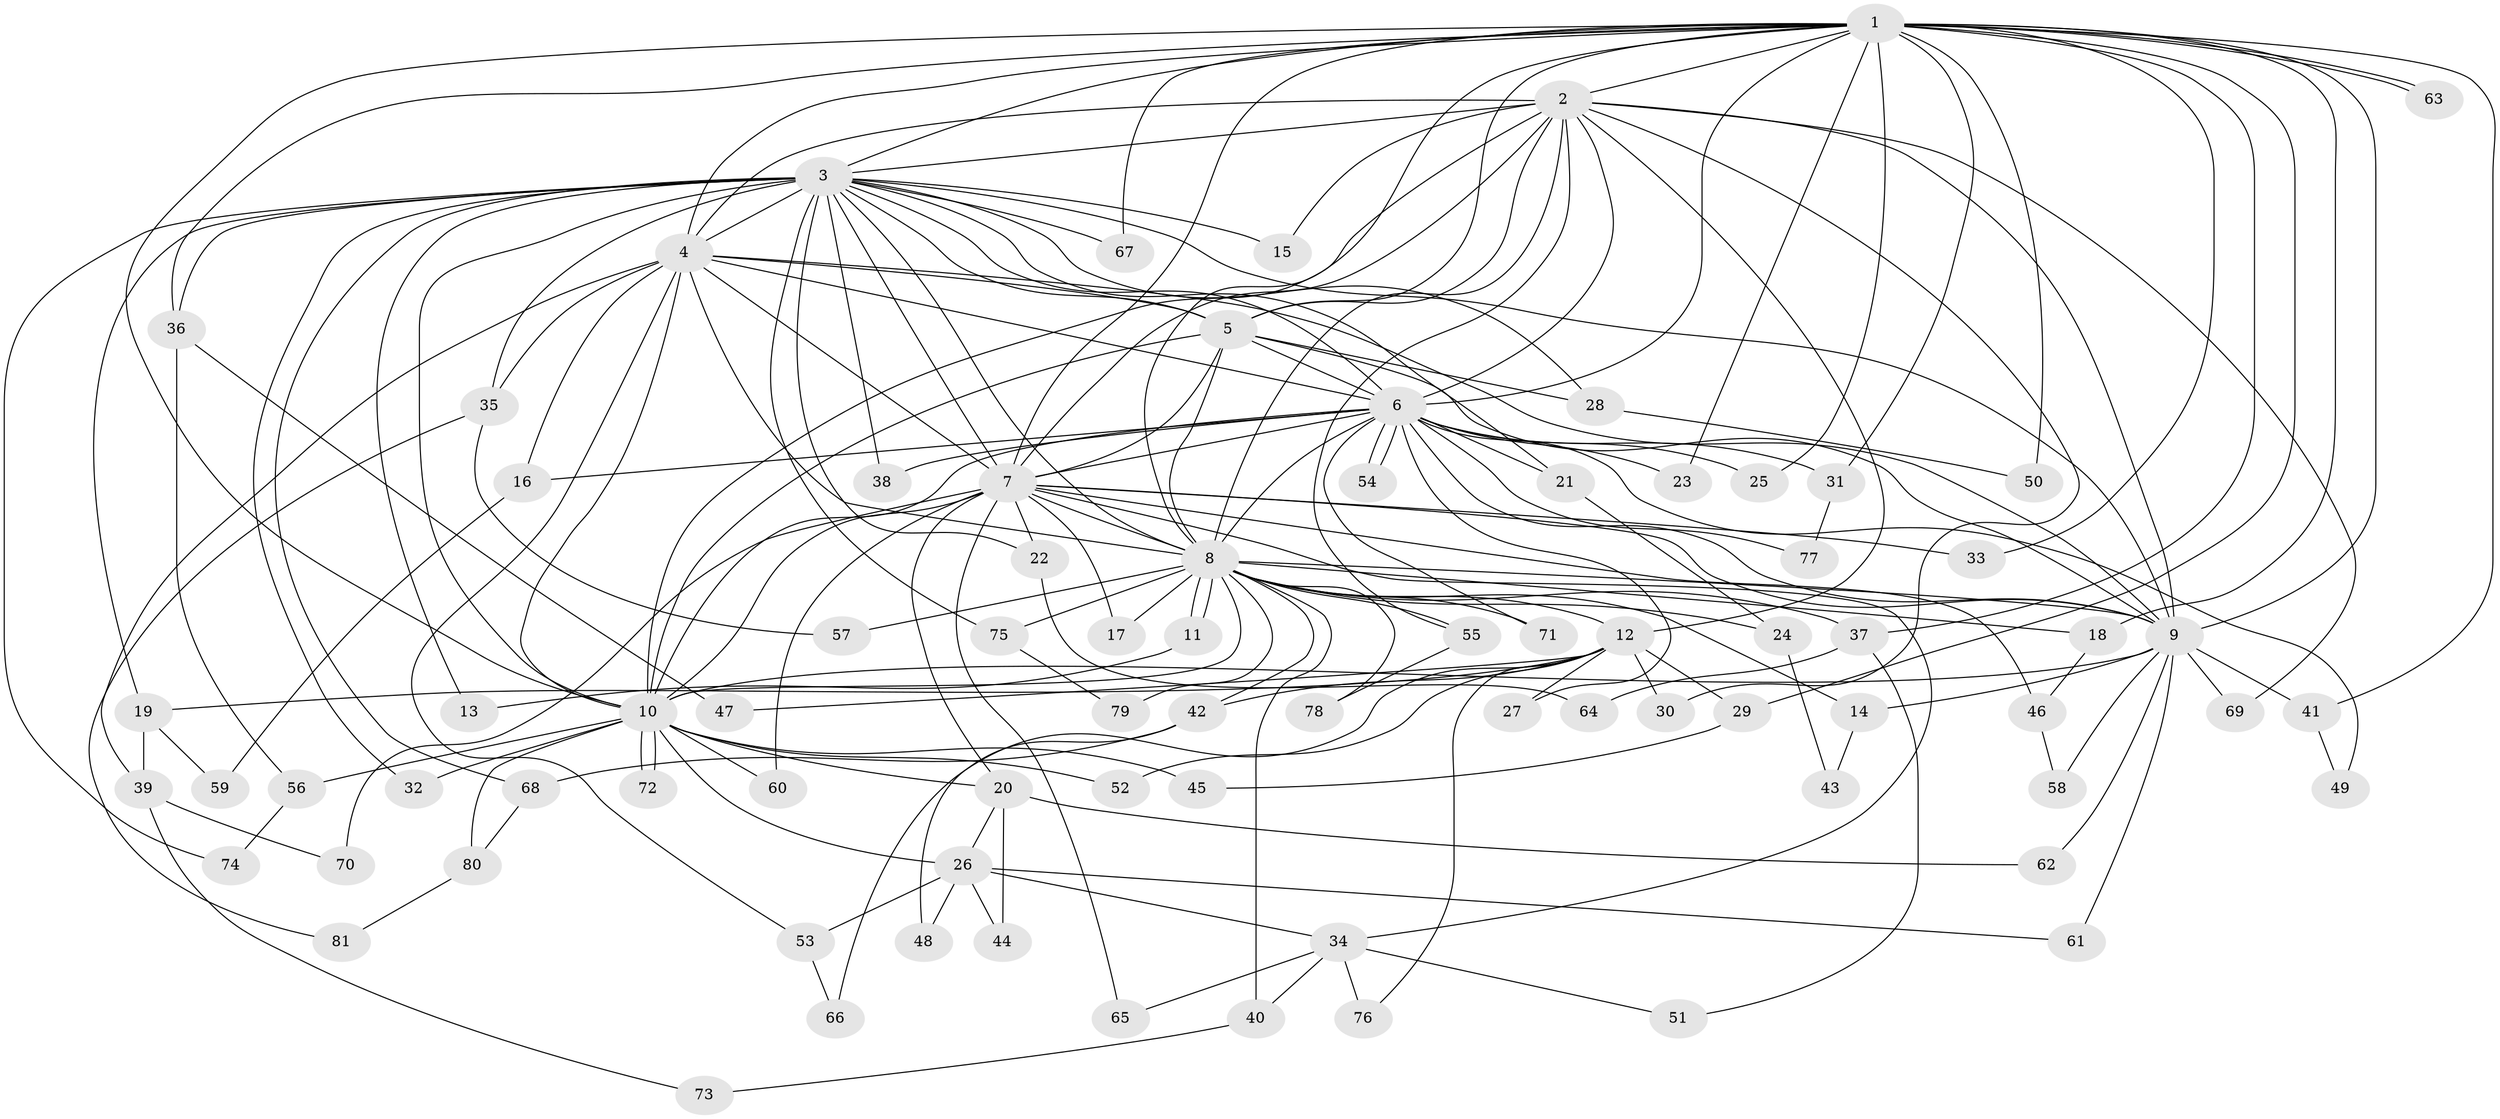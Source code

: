 // coarse degree distribution, {17: 0.017241379310344827, 11: 0.017241379310344827, 25: 0.017241379310344827, 20: 0.017241379310344827, 8: 0.034482758620689655, 16: 0.017241379310344827, 21: 0.017241379310344827, 15: 0.017241379310344827, 3: 0.25862068965517243, 12: 0.017241379310344827, 2: 0.46551724137931033, 4: 0.06896551724137931, 7: 0.017241379310344827, 1: 0.017241379310344827}
// Generated by graph-tools (version 1.1) at 2025/51/02/27/25 19:51:46]
// undirected, 81 vertices, 187 edges
graph export_dot {
graph [start="1"]
  node [color=gray90,style=filled];
  1;
  2;
  3;
  4;
  5;
  6;
  7;
  8;
  9;
  10;
  11;
  12;
  13;
  14;
  15;
  16;
  17;
  18;
  19;
  20;
  21;
  22;
  23;
  24;
  25;
  26;
  27;
  28;
  29;
  30;
  31;
  32;
  33;
  34;
  35;
  36;
  37;
  38;
  39;
  40;
  41;
  42;
  43;
  44;
  45;
  46;
  47;
  48;
  49;
  50;
  51;
  52;
  53;
  54;
  55;
  56;
  57;
  58;
  59;
  60;
  61;
  62;
  63;
  64;
  65;
  66;
  67;
  68;
  69;
  70;
  71;
  72;
  73;
  74;
  75;
  76;
  77;
  78;
  79;
  80;
  81;
  1 -- 2;
  1 -- 3;
  1 -- 4;
  1 -- 5;
  1 -- 6;
  1 -- 7;
  1 -- 8;
  1 -- 9;
  1 -- 10;
  1 -- 18;
  1 -- 23;
  1 -- 25;
  1 -- 29;
  1 -- 31;
  1 -- 33;
  1 -- 36;
  1 -- 37;
  1 -- 41;
  1 -- 50;
  1 -- 63;
  1 -- 63;
  1 -- 67;
  2 -- 3;
  2 -- 4;
  2 -- 5;
  2 -- 6;
  2 -- 7;
  2 -- 8;
  2 -- 9;
  2 -- 10;
  2 -- 12;
  2 -- 15;
  2 -- 30;
  2 -- 55;
  2 -- 69;
  3 -- 4;
  3 -- 5;
  3 -- 6;
  3 -- 7;
  3 -- 8;
  3 -- 9;
  3 -- 10;
  3 -- 13;
  3 -- 15;
  3 -- 19;
  3 -- 21;
  3 -- 22;
  3 -- 28;
  3 -- 32;
  3 -- 35;
  3 -- 36;
  3 -- 38;
  3 -- 67;
  3 -- 68;
  3 -- 74;
  3 -- 75;
  4 -- 5;
  4 -- 6;
  4 -- 7;
  4 -- 8;
  4 -- 9;
  4 -- 10;
  4 -- 16;
  4 -- 35;
  4 -- 39;
  4 -- 53;
  5 -- 6;
  5 -- 7;
  5 -- 8;
  5 -- 9;
  5 -- 10;
  5 -- 28;
  6 -- 7;
  6 -- 8;
  6 -- 9;
  6 -- 10;
  6 -- 16;
  6 -- 21;
  6 -- 23;
  6 -- 25;
  6 -- 27;
  6 -- 31;
  6 -- 38;
  6 -- 49;
  6 -- 54;
  6 -- 54;
  6 -- 71;
  6 -- 77;
  7 -- 8;
  7 -- 9;
  7 -- 10;
  7 -- 17;
  7 -- 20;
  7 -- 22;
  7 -- 33;
  7 -- 34;
  7 -- 46;
  7 -- 60;
  7 -- 65;
  7 -- 70;
  8 -- 9;
  8 -- 10;
  8 -- 11;
  8 -- 11;
  8 -- 12;
  8 -- 14;
  8 -- 17;
  8 -- 18;
  8 -- 24;
  8 -- 37;
  8 -- 40;
  8 -- 42;
  8 -- 55;
  8 -- 57;
  8 -- 71;
  8 -- 75;
  8 -- 78;
  8 -- 79;
  9 -- 10;
  9 -- 14;
  9 -- 41;
  9 -- 58;
  9 -- 61;
  9 -- 62;
  9 -- 69;
  10 -- 20;
  10 -- 26;
  10 -- 32;
  10 -- 45;
  10 -- 52;
  10 -- 56;
  10 -- 60;
  10 -- 72;
  10 -- 72;
  10 -- 80;
  11 -- 13;
  12 -- 19;
  12 -- 27;
  12 -- 29;
  12 -- 30;
  12 -- 42;
  12 -- 47;
  12 -- 52;
  12 -- 66;
  12 -- 76;
  14 -- 43;
  16 -- 59;
  18 -- 46;
  19 -- 39;
  19 -- 59;
  20 -- 26;
  20 -- 44;
  20 -- 62;
  21 -- 24;
  22 -- 64;
  24 -- 43;
  26 -- 34;
  26 -- 44;
  26 -- 48;
  26 -- 53;
  26 -- 61;
  28 -- 50;
  29 -- 45;
  31 -- 77;
  34 -- 40;
  34 -- 51;
  34 -- 65;
  34 -- 76;
  35 -- 57;
  35 -- 81;
  36 -- 47;
  36 -- 56;
  37 -- 51;
  37 -- 64;
  39 -- 70;
  39 -- 73;
  40 -- 73;
  41 -- 49;
  42 -- 48;
  42 -- 68;
  46 -- 58;
  53 -- 66;
  55 -- 78;
  56 -- 74;
  68 -- 80;
  75 -- 79;
  80 -- 81;
}
